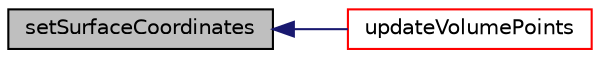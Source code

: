 digraph "setSurfaceCoordinates"
{
  bgcolor="transparent";
  edge [fontname="Helvetica",fontsize="10",labelfontname="Helvetica",labelfontsize="10"];
  node [fontname="Helvetica",fontsize="10",shape=record];
  rankdir="LR";
  Node98 [label="setSurfaceCoordinates",height=0.2,width=0.4,color="black", fillcolor="grey75", style="filled", fontcolor="black"];
  Node98 -> Node99 [dir="back",color="midnightblue",fontsize="10",style="solid",fontname="Helvetica"];
  Node99 [label="updateVolumePoints",height=0.2,width=0.4,color="red",URL="$classdafoam_1_1pyDAFoam_1_1PYDAFOAM.html#aaeb1841365e3ac6b6903bab3314e8c76"];
}
